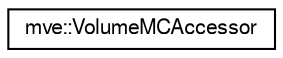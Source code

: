digraph "Graphical Class Hierarchy"
{
  edge [fontname="FreeSans",fontsize="10",labelfontname="FreeSans",labelfontsize="10"];
  node [fontname="FreeSans",fontsize="10",shape=record];
  rankdir="LR";
  Node0 [label="mve::VolumeMCAccessor",height=0.2,width=0.4,color="black", fillcolor="white", style="filled",URL="$classmve_1_1_volume_m_c_accessor.html"];
}
